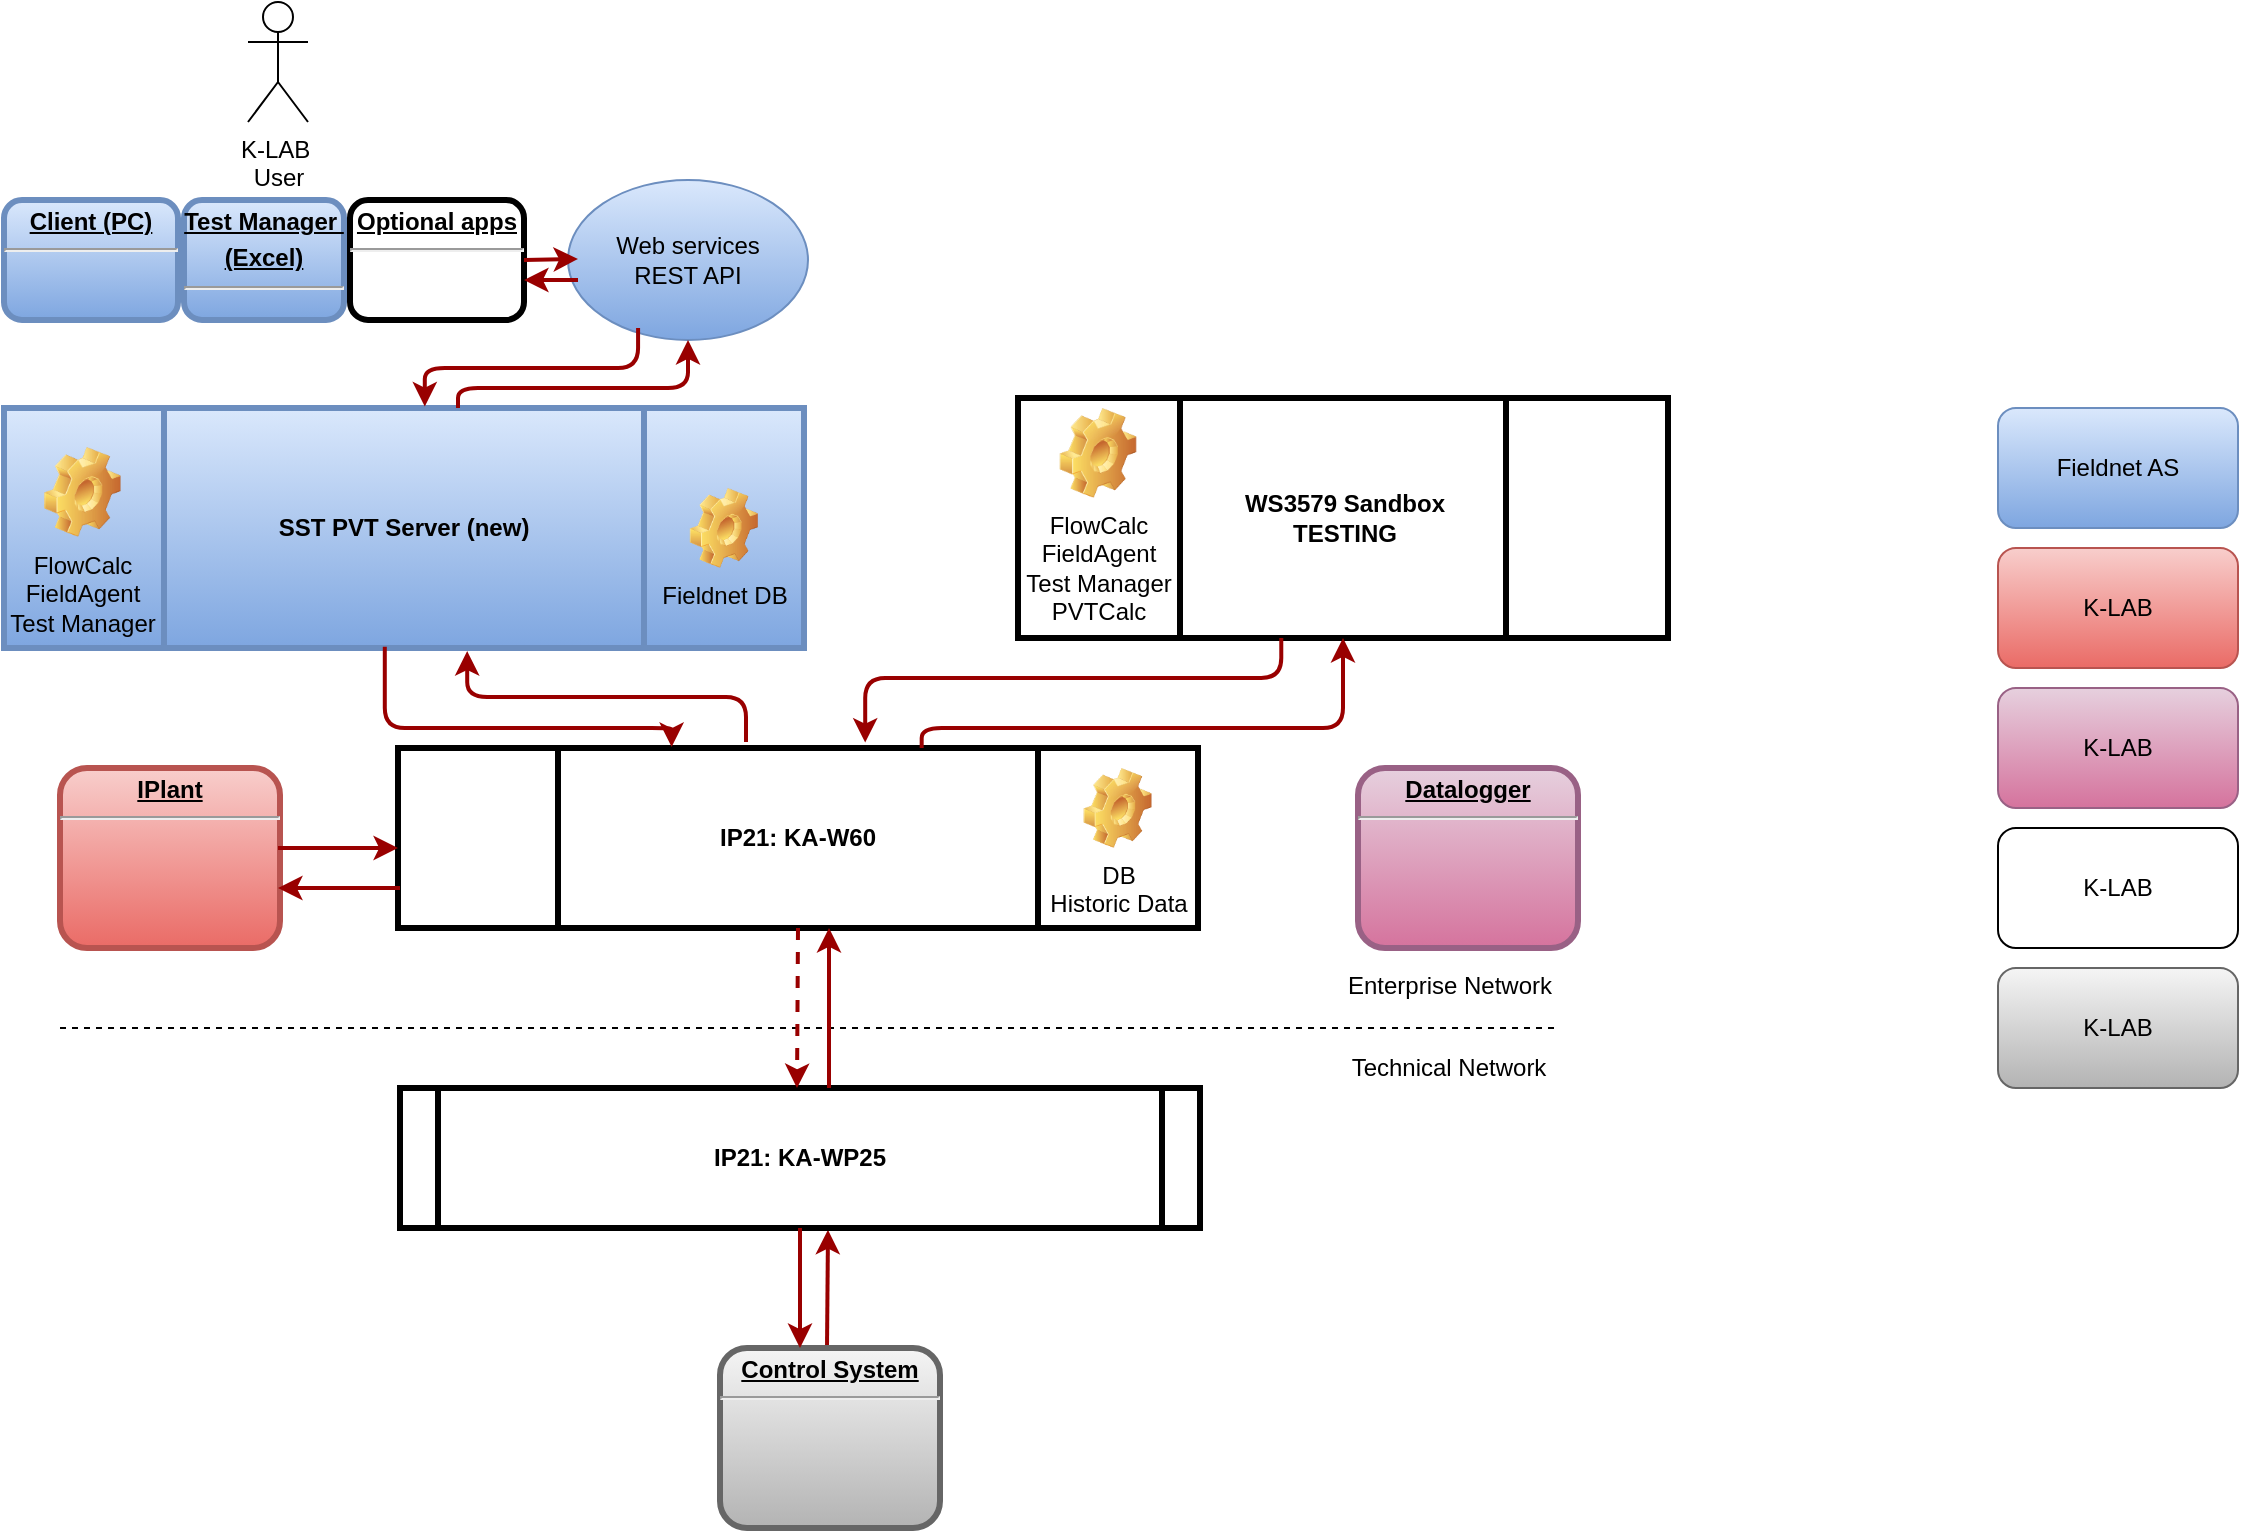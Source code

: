 <mxfile version="13.7.7" type="github">
  <diagram name="Page-1" id="c7558073-3199-34d8-9f00-42111426c3f3">
    <mxGraphModel dx="1543" dy="855" grid="1" gridSize="10" guides="1" tooltips="1" connect="1" arrows="1" fold="1" page="1" pageScale="1" pageWidth="826" pageHeight="1169" background="#ffffff" math="0" shadow="0">
      <root>
        <mxCell id="0" />
        <mxCell id="1" parent="0" />
        <mxCell id="79" value="Technical Network" style="text;spacingTop=-5;align=center" parent="1" vertex="1">
          <mxGeometry x="720" y="851" width="31" height="30" as="geometry" />
        </mxCell>
        <mxCell id="89" value="" style="edgeStyle=elbowEdgeStyle;elbow=horizontal;strokeColor=#990000;strokeWidth=2;entryX=0.536;entryY=1.013;entryDx=0;entryDy=0;entryPerimeter=0;" parent="1" target="dTw0r9zGj_VwAWBjYPoo-98" edge="1">
          <mxGeometry width="100" height="100" relative="1" as="geometry">
            <mxPoint x="424.5" y="1000" as="sourcePoint" />
            <mxPoint x="424.5" y="931" as="targetPoint" />
            <Array as="points" />
          </mxGeometry>
        </mxCell>
        <mxCell id="dTw0r9zGj_VwAWBjYPoo-98" value="IP21: KA-WP25" style="shape=process;whiteSpace=wrap;align=center;verticalAlign=middle;size=0.048;fontStyle=1;strokeWidth=3;" vertex="1" parent="1">
          <mxGeometry x="211" y="870" width="400" height="70" as="geometry" />
        </mxCell>
        <mxCell id="dTw0r9zGj_VwAWBjYPoo-103" value="" style="endArrow=none;dashed=1;html=1;" edge="1" parent="1">
          <mxGeometry width="50" height="50" relative="1" as="geometry">
            <mxPoint x="41" y="840" as="sourcePoint" />
            <mxPoint x="791" y="840" as="targetPoint" />
          </mxGeometry>
        </mxCell>
        <mxCell id="dTw0r9zGj_VwAWBjYPoo-109" value="Enterprise Network" style="text;spacingTop=-5;align=center" vertex="1" parent="1">
          <mxGeometry x="721" y="810" width="30" height="50" as="geometry" />
        </mxCell>
        <mxCell id="dTw0r9zGj_VwAWBjYPoo-111" value="&lt;p style=&quot;margin: 0px ; margin-top: 4px ; text-align: center ; text-decoration: underline&quot;&gt;&lt;strong&gt;Control System&lt;/strong&gt;&lt;/p&gt;&lt;hr&gt;&lt;p style=&quot;margin: 0px ; margin-left: 8px&quot;&gt;&lt;br&gt;&lt;/p&gt;" style="verticalAlign=middle;align=center;overflow=fill;fontSize=12;fontFamily=Helvetica;html=1;rounded=1;fontStyle=1;strokeWidth=3;fillColor=#f5f5f5;gradientColor=#b3b3b3;strokeColor=#666666;" vertex="1" parent="1">
          <mxGeometry x="371.0" y="1000" width="110" height="90" as="geometry" />
        </mxCell>
        <mxCell id="dTw0r9zGj_VwAWBjYPoo-116" value="" style="edgeStyle=elbowEdgeStyle;elbow=horizontal;strokeColor=#990000;strokeWidth=2;exitX=0.5;exitY=1;exitDx=0;exitDy=0;" edge="1" parent="1" source="dTw0r9zGj_VwAWBjYPoo-98">
          <mxGeometry width="100" height="100" relative="1" as="geometry">
            <mxPoint x="411" y="950" as="sourcePoint" />
            <mxPoint x="411" y="1000" as="targetPoint" />
            <Array as="points">
              <mxPoint x="411" y="970" />
            </Array>
          </mxGeometry>
        </mxCell>
        <mxCell id="dTw0r9zGj_VwAWBjYPoo-127" value="IP21: KA-W60" style="shape=process;whiteSpace=wrap;align=center;verticalAlign=middle;size=0.2;fontStyle=1;strokeWidth=3;" vertex="1" parent="1">
          <mxGeometry x="210" y="700" width="400" height="90" as="geometry" />
        </mxCell>
        <mxCell id="dTw0r9zGj_VwAWBjYPoo-131" value="&lt;p style=&quot;margin: 0px ; margin-top: 4px ; text-align: center ; text-decoration: underline&quot;&gt;&lt;strong&gt;IPlant&lt;/strong&gt;&lt;/p&gt;&lt;hr&gt;&lt;p style=&quot;margin: 0px ; margin-left: 8px&quot;&gt;&lt;br&gt;&lt;/p&gt;" style="verticalAlign=middle;align=center;overflow=fill;fontSize=12;fontFamily=Helvetica;html=1;rounded=1;fontStyle=1;strokeWidth=3;fillColor=#f8cecc;gradientColor=#ea6b66;strokeColor=#b85450;" vertex="1" parent="1">
          <mxGeometry x="41.0" y="710" width="110" height="90" as="geometry" />
        </mxCell>
        <mxCell id="dTw0r9zGj_VwAWBjYPoo-133" value="" style="edgeStyle=none;noEdgeStyle=1;strokeColor=#990000;strokeWidth=2" edge="1" parent="1">
          <mxGeometry width="100" height="100" relative="1" as="geometry">
            <mxPoint x="150" y="750" as="sourcePoint" />
            <mxPoint x="210" y="750" as="targetPoint" />
          </mxGeometry>
        </mxCell>
        <mxCell id="dTw0r9zGj_VwAWBjYPoo-134" value="" style="edgeStyle=elbowEdgeStyle;elbow=vertical;strokeColor=#990000;strokeWidth=2;" edge="1" parent="1">
          <mxGeometry width="100" height="100" relative="1" as="geometry">
            <mxPoint x="211" y="770" as="sourcePoint" />
            <mxPoint x="150" y="770" as="targetPoint" />
            <Array as="points">
              <mxPoint x="177" y="770" />
            </Array>
          </mxGeometry>
        </mxCell>
        <mxCell id="dTw0r9zGj_VwAWBjYPoo-136" value="" style="edgeStyle=elbowEdgeStyle;elbow=horizontal;strokeColor=#990000;strokeWidth=2;" edge="1" parent="1" target="dTw0r9zGj_VwAWBjYPoo-127">
          <mxGeometry width="100" height="100" relative="1" as="geometry">
            <mxPoint x="425.5" y="870" as="sourcePoint" />
            <mxPoint x="480" y="830" as="targetPoint" />
            <Array as="points" />
          </mxGeometry>
        </mxCell>
        <mxCell id="dTw0r9zGj_VwAWBjYPoo-137" value="" style="edgeStyle=elbowEdgeStyle;elbow=horizontal;strokeColor=#990000;strokeWidth=2;exitX=0.5;exitY=1;exitDx=0;exitDy=0;dashed=1;" edge="1" parent="1" source="dTw0r9zGj_VwAWBjYPoo-127">
          <mxGeometry width="100" height="100" relative="1" as="geometry">
            <mxPoint x="409.5" y="810" as="sourcePoint" />
            <mxPoint x="409.5" y="870" as="targetPoint" />
            <Array as="points">
              <mxPoint x="409.5" y="840" />
            </Array>
          </mxGeometry>
        </mxCell>
        <mxCell id="dTw0r9zGj_VwAWBjYPoo-138" value="&lt;p style=&quot;margin: 0px ; margin-top: 4px ; text-align: center ; text-decoration: underline&quot;&gt;&lt;strong&gt;Datalogger&lt;/strong&gt;&lt;/p&gt;&lt;hr&gt;&lt;p style=&quot;margin: 0px ; margin-left: 8px&quot;&gt;&lt;br&gt;&lt;/p&gt;" style="verticalAlign=middle;align=center;overflow=fill;fontSize=12;fontFamily=Helvetica;html=1;rounded=1;fontStyle=1;strokeWidth=3;fillColor=#e6d0de;gradientColor=#d5739d;strokeColor=#996185;" vertex="1" parent="1">
          <mxGeometry x="690.0" y="710" width="110" height="90" as="geometry" />
        </mxCell>
        <mxCell id="dTw0r9zGj_VwAWBjYPoo-139" value="DB &lt;br&gt;Historic Data" style="shape=image;html=1;verticalLabelPosition=bottom;verticalAlign=top;imageAspect=1;aspect=fixed;image=img/clipart/Gear_128x128.png" vertex="1" parent="1">
          <mxGeometry x="552.74" y="710" width="34.1" height="40" as="geometry" />
        </mxCell>
        <mxCell id="dTw0r9zGj_VwAWBjYPoo-141" value="SST PVT Server (new)" style="shape=process;whiteSpace=wrap;align=center;verticalAlign=middle;size=0.2;fontStyle=1;strokeWidth=3;gradientColor=#7ea6e0;fillColor=#dae8fc;strokeColor=#6c8ebf;" vertex="1" parent="1">
          <mxGeometry x="13" y="530" width="400" height="120" as="geometry" />
        </mxCell>
        <mxCell id="dTw0r9zGj_VwAWBjYPoo-142" value="Fieldnet DB" style="shape=image;html=1;verticalLabelPosition=bottom;verticalAlign=top;imageAspect=1;aspect=fixed;image=img/clipart/Gear_128x128.png" vertex="1" parent="1">
          <mxGeometry x="355.9" y="570" width="34.1" height="40" as="geometry" />
        </mxCell>
        <mxCell id="dTw0r9zGj_VwAWBjYPoo-144" value="FlowCalc&lt;br&gt;FieldAgent&lt;br&gt;Test Manager" style="shape=image;html=1;verticalLabelPosition=bottom;verticalAlign=top;imageAspect=1;aspect=fixed;image=img/clipart/Gear_128x128.png" vertex="1" parent="1">
          <mxGeometry x="33" y="549.5" width="38.36" height="45" as="geometry" />
        </mxCell>
        <mxCell id="dTw0r9zGj_VwAWBjYPoo-147" value="" style="edgeStyle=elbowEdgeStyle;elbow=vertical;endArrow=classic;html=1;strokeColor=#990000;strokeWidth=2;entryX=0.579;entryY=1.013;entryDx=0;entryDy=0;entryPerimeter=0;" edge="1" parent="1" target="dTw0r9zGj_VwAWBjYPoo-141">
          <mxGeometry width="50" height="50" relative="1" as="geometry">
            <mxPoint x="384" y="697" as="sourcePoint" />
            <mxPoint x="500" y="650" as="targetPoint" />
          </mxGeometry>
        </mxCell>
        <mxCell id="dTw0r9zGj_VwAWBjYPoo-148" value="" style="edgeStyle=elbowEdgeStyle;elbow=vertical;endArrow=classic;html=1;strokeColor=#990000;strokeWidth=2;entryX=0.342;entryY=-0.006;entryDx=0;entryDy=0;entryPerimeter=0;exitX=0.476;exitY=0.995;exitDx=0;exitDy=0;exitPerimeter=0;" edge="1" parent="1" source="dTw0r9zGj_VwAWBjYPoo-141" target="dTw0r9zGj_VwAWBjYPoo-127">
          <mxGeometry width="50" height="50" relative="1" as="geometry">
            <mxPoint x="204.6" y="659.56" as="sourcePoint" />
            <mxPoint x="410" y="700" as="targetPoint" />
            <Array as="points">
              <mxPoint x="300" y="690" />
            </Array>
          </mxGeometry>
        </mxCell>
        <mxCell id="dTw0r9zGj_VwAWBjYPoo-149" value="Fieldnet AS" style="rounded=1;whiteSpace=wrap;html=1;gradientColor=#7ea6e0;fillColor=#dae8fc;strokeColor=#6c8ebf;" vertex="1" parent="1">
          <mxGeometry x="1010" y="530" width="120" height="60" as="geometry" />
        </mxCell>
        <mxCell id="dTw0r9zGj_VwAWBjYPoo-150" value="K-LAB" style="rounded=1;whiteSpace=wrap;html=1;gradientColor=#ea6b66;fillColor=#f8cecc;strokeColor=#b85450;" vertex="1" parent="1">
          <mxGeometry x="1010" y="600" width="120" height="60" as="geometry" />
        </mxCell>
        <mxCell id="dTw0r9zGj_VwAWBjYPoo-151" value="K-LAB" style="rounded=1;whiteSpace=wrap;html=1;gradientColor=#d5739d;fillColor=#e6d0de;strokeColor=#996185;" vertex="1" parent="1">
          <mxGeometry x="1010" y="670" width="120" height="60" as="geometry" />
        </mxCell>
        <mxCell id="dTw0r9zGj_VwAWBjYPoo-152" value="K-LAB" style="rounded=1;whiteSpace=wrap;html=1;" vertex="1" parent="1">
          <mxGeometry x="1010" y="740" width="120" height="60" as="geometry" />
        </mxCell>
        <mxCell id="dTw0r9zGj_VwAWBjYPoo-153" value="K-LAB" style="rounded=1;whiteSpace=wrap;html=1;gradientColor=#b3b3b3;fillColor=#f5f5f5;strokeColor=#666666;" vertex="1" parent="1">
          <mxGeometry x="1010" y="810" width="120" height="60" as="geometry" />
        </mxCell>
        <mxCell id="dTw0r9zGj_VwAWBjYPoo-154" value="&lt;p style=&quot;margin: 0px ; margin-top: 4px ; text-align: center ; text-decoration: underline&quot;&gt;Client (PC)&lt;/p&gt;&lt;hr&gt;&lt;p style=&quot;margin: 0px ; margin-left: 8px&quot;&gt;&lt;br&gt;&lt;/p&gt;" style="verticalAlign=middle;align=center;overflow=fill;fontSize=12;fontFamily=Helvetica;html=1;rounded=1;fontStyle=1;strokeWidth=3;fillColor=#dae8fc;gradientColor=#7ea6e0;strokeColor=#6c8ebf;" vertex="1" parent="1">
          <mxGeometry x="13" y="426" width="87" height="60" as="geometry" />
        </mxCell>
        <mxCell id="dTw0r9zGj_VwAWBjYPoo-156" value="&lt;p style=&quot;margin: 0px ; margin-top: 4px ; text-align: center ; text-decoration: underline&quot;&gt;Test Manager&amp;nbsp;&lt;/p&gt;&lt;p style=&quot;margin: 0px ; margin-top: 4px ; text-align: center ; text-decoration: underline&quot;&gt;(Excel)&lt;/p&gt;&lt;hr&gt;&lt;p style=&quot;margin: 0px ; margin-left: 8px&quot;&gt;&lt;br&gt;&lt;/p&gt;" style="verticalAlign=middle;align=center;overflow=fill;fontSize=12;fontFamily=Helvetica;html=1;rounded=1;fontStyle=1;strokeWidth=3;fillColor=#dae8fc;gradientColor=#7ea6e0;strokeColor=#6c8ebf;" vertex="1" parent="1">
          <mxGeometry x="103" y="426" width="80" height="60" as="geometry" />
        </mxCell>
        <mxCell id="dTw0r9zGj_VwAWBjYPoo-157" value="Web services&lt;br&gt;REST API" style="ellipse;whiteSpace=wrap;html=1;gradientColor=#7ea6e0;fillColor=#dae8fc;strokeColor=#6c8ebf;" vertex="1" parent="1">
          <mxGeometry x="295" y="416" width="120" height="80" as="geometry" />
        </mxCell>
        <mxCell id="dTw0r9zGj_VwAWBjYPoo-158" value="&lt;p style=&quot;margin: 0px ; margin-top: 4px ; text-align: center ; text-decoration: underline&quot;&gt;Optional apps&lt;/p&gt;&lt;hr&gt;&lt;p style=&quot;margin: 0px ; margin-left: 8px&quot;&gt;&lt;br&gt;&lt;/p&gt;" style="verticalAlign=middle;align=center;overflow=fill;fontSize=12;fontFamily=Helvetica;html=1;rounded=1;fontStyle=1;strokeWidth=3;" vertex="1" parent="1">
          <mxGeometry x="186" y="426" width="87" height="60" as="geometry" />
        </mxCell>
        <mxCell id="dTw0r9zGj_VwAWBjYPoo-159" value="K-LAB&amp;nbsp;&lt;br&gt;User" style="shape=umlActor;verticalLabelPosition=bottom;verticalAlign=top;html=1;outlineConnect=0;" vertex="1" parent="1">
          <mxGeometry x="135" y="327" width="30" height="60" as="geometry" />
        </mxCell>
        <mxCell id="dTw0r9zGj_VwAWBjYPoo-163" value="" style="edgeStyle=none;noEdgeStyle=1;strokeColor=#990000;strokeWidth=2;exitX=1;exitY=0.5;exitDx=0;exitDy=0;" edge="1" parent="1" source="dTw0r9zGj_VwAWBjYPoo-158">
          <mxGeometry width="100" height="100" relative="1" as="geometry">
            <mxPoint x="280" y="456" as="sourcePoint" />
            <mxPoint x="300" y="455.5" as="targetPoint" />
          </mxGeometry>
        </mxCell>
        <mxCell id="dTw0r9zGj_VwAWBjYPoo-164" value="" style="edgeStyle=elbowEdgeStyle;elbow=vertical;strokeColor=#990000;strokeWidth=2;" edge="1" parent="1">
          <mxGeometry width="100" height="100" relative="1" as="geometry">
            <mxPoint x="300" y="466" as="sourcePoint" />
            <mxPoint x="273" y="466" as="targetPoint" />
            <Array as="points">
              <mxPoint x="300" y="466" />
            </Array>
          </mxGeometry>
        </mxCell>
        <mxCell id="dTw0r9zGj_VwAWBjYPoo-170" value="" style="edgeStyle=elbowEdgeStyle;elbow=vertical;endArrow=classic;html=1;strokeColor=#990000;strokeWidth=2;exitX=0.476;exitY=0.995;exitDx=0;exitDy=0;exitPerimeter=0;" edge="1" parent="1" target="dTw0r9zGj_VwAWBjYPoo-157">
          <mxGeometry width="50" height="50" relative="1" as="geometry">
            <mxPoint x="240.0" y="530.0" as="sourcePoint" />
            <mxPoint x="446.6" y="580.6" as="targetPoint" />
            <Array as="points">
              <mxPoint x="355" y="520" />
            </Array>
          </mxGeometry>
        </mxCell>
        <mxCell id="dTw0r9zGj_VwAWBjYPoo-171" value="" style="edgeStyle=elbowEdgeStyle;elbow=vertical;endArrow=classic;html=1;strokeColor=#990000;strokeWidth=2;exitX=0.292;exitY=0.925;exitDx=0;exitDy=0;exitPerimeter=0;entryX=0.526;entryY=-0.006;entryDx=0;entryDy=0;entryPerimeter=0;" edge="1" parent="1" source="dTw0r9zGj_VwAWBjYPoo-157" target="dTw0r9zGj_VwAWBjYPoo-141">
          <mxGeometry width="50" height="50" relative="1" as="geometry">
            <mxPoint x="345" y="486" as="sourcePoint" />
            <mxPoint x="230" y="520" as="targetPoint" />
            <Array as="points">
              <mxPoint x="345" y="510" />
            </Array>
          </mxGeometry>
        </mxCell>
        <mxCell id="dTw0r9zGj_VwAWBjYPoo-172" value="WS3579 Sandbox&#xa;TESTING" style="shape=process;whiteSpace=wrap;align=center;verticalAlign=middle;size=0.25;fontStyle=1;strokeWidth=3;" vertex="1" parent="1">
          <mxGeometry x="520" y="525" width="325" height="120" as="geometry" />
        </mxCell>
        <mxCell id="dTw0r9zGj_VwAWBjYPoo-173" value="FlowCalc&lt;br&gt;FieldAgent&lt;br&gt;Test Manager&lt;br&gt;PVTCalc" style="shape=image;html=1;verticalLabelPosition=bottom;verticalAlign=top;imageAspect=1;aspect=fixed;image=img/clipart/Gear_128x128.png" vertex="1" parent="1">
          <mxGeometry x="540.82" y="530" width="38.36" height="45" as="geometry" />
        </mxCell>
        <mxCell id="dTw0r9zGj_VwAWBjYPoo-174" value="" style="edgeStyle=elbowEdgeStyle;elbow=vertical;endArrow=classic;html=1;strokeColor=#990000;strokeWidth=2;exitX=0.292;exitY=0.925;exitDx=0;exitDy=0;exitPerimeter=0;entryX=0.584;entryY=-0.03;entryDx=0;entryDy=0;entryPerimeter=0;" edge="1" parent="1" target="dTw0r9zGj_VwAWBjYPoo-127">
          <mxGeometry width="50" height="50" relative="1" as="geometry">
            <mxPoint x="651.64" y="645" as="sourcePoint" />
            <mxPoint x="545.0" y="684.28" as="targetPoint" />
            <Array as="points">
              <mxPoint x="666.6" y="665" />
            </Array>
          </mxGeometry>
        </mxCell>
        <mxCell id="dTw0r9zGj_VwAWBjYPoo-175" value="" style="edgeStyle=elbowEdgeStyle;elbow=vertical;endArrow=classic;html=1;strokeColor=#990000;strokeWidth=2;exitX=0.476;exitY=0.995;exitDx=0;exitDy=0;exitPerimeter=0;entryX=0.5;entryY=1;entryDx=0;entryDy=0;" edge="1" parent="1" target="dTw0r9zGj_VwAWBjYPoo-172">
          <mxGeometry width="50" height="50" relative="1" as="geometry">
            <mxPoint x="471.84" y="700" as="sourcePoint" />
            <mxPoint x="586.84" y="666" as="targetPoint" />
            <Array as="points">
              <mxPoint x="586.84" y="690" />
            </Array>
          </mxGeometry>
        </mxCell>
      </root>
    </mxGraphModel>
  </diagram>
</mxfile>

